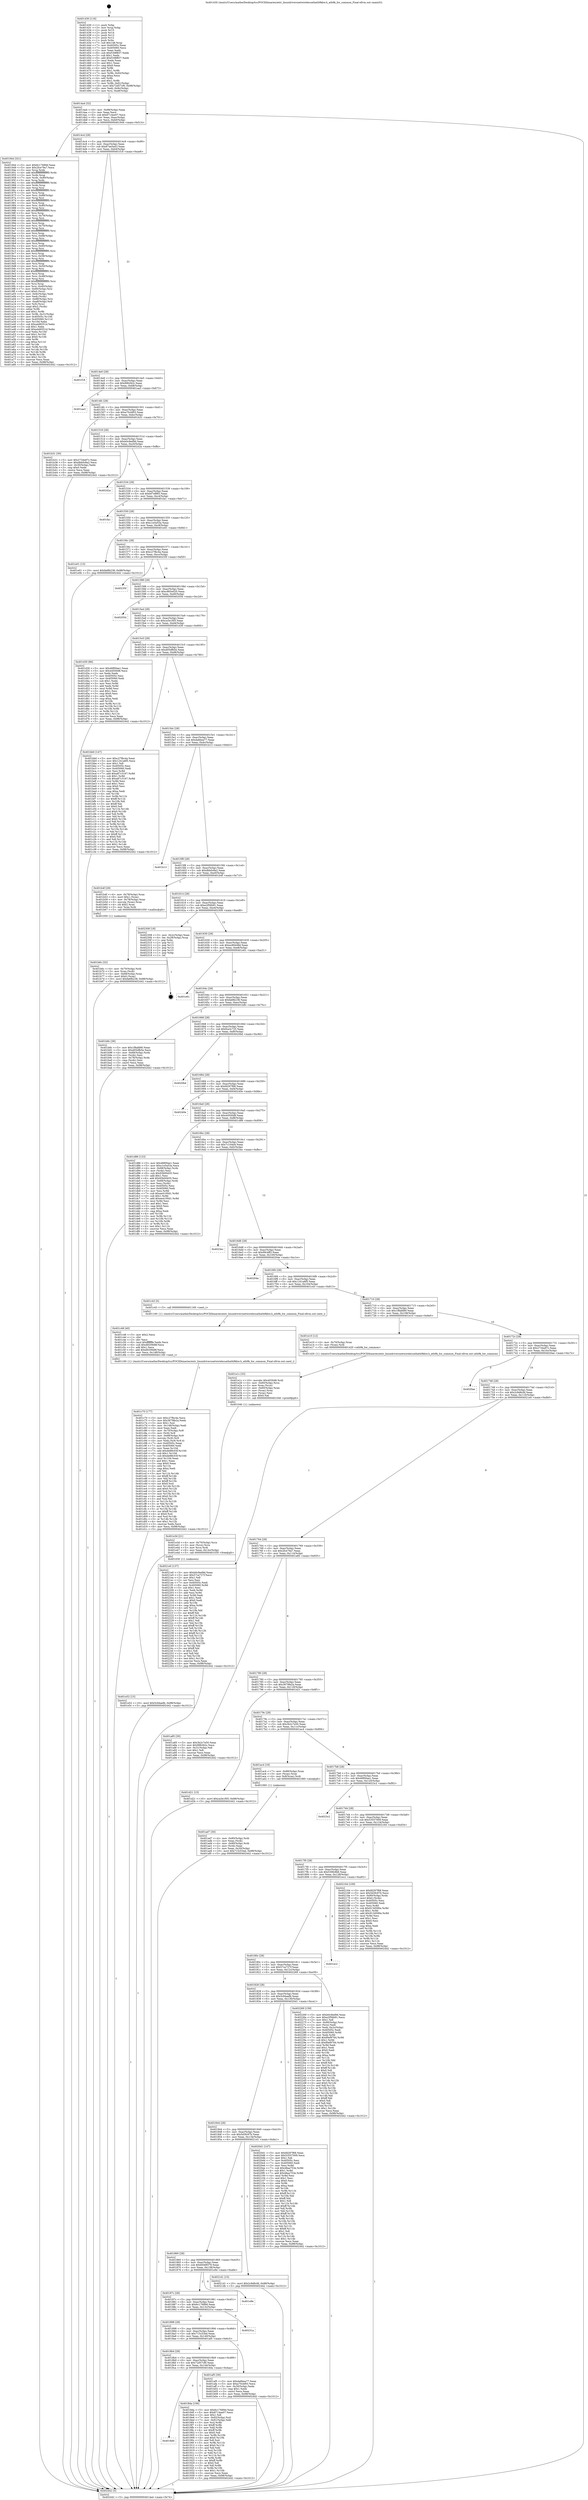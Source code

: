 digraph "0x401430" {
  label = "0x401430 (/mnt/c/Users/mathe/Desktop/tcc/POCII/binaries/extr_linuxdriversnetwirelessathath9khw.h_ath9k_hw_common_Final-ollvm.out::main(0))"
  labelloc = "t"
  node[shape=record]

  Entry [label="",width=0.3,height=0.3,shape=circle,fillcolor=black,style=filled]
  "0x4014a4" [label="{
     0x4014a4 [32]\l
     | [instrs]\l
     &nbsp;&nbsp;0x4014a4 \<+6\>: mov -0x98(%rbp),%eax\l
     &nbsp;&nbsp;0x4014aa \<+2\>: mov %eax,%ecx\l
     &nbsp;&nbsp;0x4014ac \<+6\>: sub $0x8714ee07,%ecx\l
     &nbsp;&nbsp;0x4014b2 \<+6\>: mov %eax,-0xac(%rbp)\l
     &nbsp;&nbsp;0x4014b8 \<+6\>: mov %ecx,-0xb0(%rbp)\l
     &nbsp;&nbsp;0x4014be \<+6\>: je 0000000000401944 \<main+0x514\>\l
  }"]
  "0x401944" [label="{
     0x401944 [321]\l
     | [instrs]\l
     &nbsp;&nbsp;0x401944 \<+5\>: mov $0x6c17689d,%eax\l
     &nbsp;&nbsp;0x401949 \<+5\>: mov $0x2fce79a7,%ecx\l
     &nbsp;&nbsp;0x40194e \<+3\>: mov %rsp,%rdx\l
     &nbsp;&nbsp;0x401951 \<+4\>: add $0xfffffffffffffff0,%rdx\l
     &nbsp;&nbsp;0x401955 \<+3\>: mov %rdx,%rsp\l
     &nbsp;&nbsp;0x401958 \<+7\>: mov %rdx,-0x90(%rbp)\l
     &nbsp;&nbsp;0x40195f \<+3\>: mov %rsp,%rdx\l
     &nbsp;&nbsp;0x401962 \<+4\>: add $0xfffffffffffffff0,%rdx\l
     &nbsp;&nbsp;0x401966 \<+3\>: mov %rdx,%rsp\l
     &nbsp;&nbsp;0x401969 \<+3\>: mov %rsp,%rsi\l
     &nbsp;&nbsp;0x40196c \<+4\>: add $0xfffffffffffffff0,%rsi\l
     &nbsp;&nbsp;0x401970 \<+3\>: mov %rsi,%rsp\l
     &nbsp;&nbsp;0x401973 \<+7\>: mov %rsi,-0x88(%rbp)\l
     &nbsp;&nbsp;0x40197a \<+3\>: mov %rsp,%rsi\l
     &nbsp;&nbsp;0x40197d \<+4\>: add $0xfffffffffffffff0,%rsi\l
     &nbsp;&nbsp;0x401981 \<+3\>: mov %rsi,%rsp\l
     &nbsp;&nbsp;0x401984 \<+4\>: mov %rsi,-0x80(%rbp)\l
     &nbsp;&nbsp;0x401988 \<+3\>: mov %rsp,%rsi\l
     &nbsp;&nbsp;0x40198b \<+4\>: add $0xfffffffffffffff0,%rsi\l
     &nbsp;&nbsp;0x40198f \<+3\>: mov %rsi,%rsp\l
     &nbsp;&nbsp;0x401992 \<+4\>: mov %rsi,-0x78(%rbp)\l
     &nbsp;&nbsp;0x401996 \<+3\>: mov %rsp,%rsi\l
     &nbsp;&nbsp;0x401999 \<+4\>: add $0xfffffffffffffff0,%rsi\l
     &nbsp;&nbsp;0x40199d \<+3\>: mov %rsi,%rsp\l
     &nbsp;&nbsp;0x4019a0 \<+4\>: mov %rsi,-0x70(%rbp)\l
     &nbsp;&nbsp;0x4019a4 \<+3\>: mov %rsp,%rsi\l
     &nbsp;&nbsp;0x4019a7 \<+4\>: add $0xfffffffffffffff0,%rsi\l
     &nbsp;&nbsp;0x4019ab \<+3\>: mov %rsi,%rsp\l
     &nbsp;&nbsp;0x4019ae \<+4\>: mov %rsi,-0x68(%rbp)\l
     &nbsp;&nbsp;0x4019b2 \<+3\>: mov %rsp,%rsi\l
     &nbsp;&nbsp;0x4019b5 \<+4\>: add $0xfffffffffffffff0,%rsi\l
     &nbsp;&nbsp;0x4019b9 \<+3\>: mov %rsi,%rsp\l
     &nbsp;&nbsp;0x4019bc \<+4\>: mov %rsi,-0x60(%rbp)\l
     &nbsp;&nbsp;0x4019c0 \<+3\>: mov %rsp,%rsi\l
     &nbsp;&nbsp;0x4019c3 \<+4\>: add $0xfffffffffffffff0,%rsi\l
     &nbsp;&nbsp;0x4019c7 \<+3\>: mov %rsi,%rsp\l
     &nbsp;&nbsp;0x4019ca \<+4\>: mov %rsi,-0x58(%rbp)\l
     &nbsp;&nbsp;0x4019ce \<+3\>: mov %rsp,%rsi\l
     &nbsp;&nbsp;0x4019d1 \<+4\>: add $0xfffffffffffffff0,%rsi\l
     &nbsp;&nbsp;0x4019d5 \<+3\>: mov %rsi,%rsp\l
     &nbsp;&nbsp;0x4019d8 \<+4\>: mov %rsi,-0x50(%rbp)\l
     &nbsp;&nbsp;0x4019dc \<+3\>: mov %rsp,%rsi\l
     &nbsp;&nbsp;0x4019df \<+4\>: add $0xfffffffffffffff0,%rsi\l
     &nbsp;&nbsp;0x4019e3 \<+3\>: mov %rsi,%rsp\l
     &nbsp;&nbsp;0x4019e6 \<+4\>: mov %rsi,-0x48(%rbp)\l
     &nbsp;&nbsp;0x4019ea \<+3\>: mov %rsp,%rsi\l
     &nbsp;&nbsp;0x4019ed \<+4\>: add $0xfffffffffffffff0,%rsi\l
     &nbsp;&nbsp;0x4019f1 \<+3\>: mov %rsi,%rsp\l
     &nbsp;&nbsp;0x4019f4 \<+4\>: mov %rsi,-0x40(%rbp)\l
     &nbsp;&nbsp;0x4019f8 \<+7\>: mov -0x90(%rbp),%rsi\l
     &nbsp;&nbsp;0x4019ff \<+6\>: movl $0x0,(%rsi)\l
     &nbsp;&nbsp;0x401a05 \<+6\>: mov -0x9c(%rbp),%edi\l
     &nbsp;&nbsp;0x401a0b \<+2\>: mov %edi,(%rdx)\l
     &nbsp;&nbsp;0x401a0d \<+7\>: mov -0x88(%rbp),%rsi\l
     &nbsp;&nbsp;0x401a14 \<+7\>: mov -0xa8(%rbp),%r8\l
     &nbsp;&nbsp;0x401a1b \<+3\>: mov %r8,(%rsi)\l
     &nbsp;&nbsp;0x401a1e \<+3\>: cmpl $0x2,(%rdx)\l
     &nbsp;&nbsp;0x401a21 \<+4\>: setne %r9b\l
     &nbsp;&nbsp;0x401a25 \<+4\>: and $0x1,%r9b\l
     &nbsp;&nbsp;0x401a29 \<+4\>: mov %r9b,-0x31(%rbp)\l
     &nbsp;&nbsp;0x401a2d \<+8\>: mov 0x40505c,%r10d\l
     &nbsp;&nbsp;0x401a35 \<+8\>: mov 0x405060,%r11d\l
     &nbsp;&nbsp;0x401a3d \<+3\>: mov %r10d,%ebx\l
     &nbsp;&nbsp;0x401a40 \<+6\>: sub $0xa4d6551d,%ebx\l
     &nbsp;&nbsp;0x401a46 \<+3\>: sub $0x1,%ebx\l
     &nbsp;&nbsp;0x401a49 \<+6\>: add $0xa4d6551d,%ebx\l
     &nbsp;&nbsp;0x401a4f \<+4\>: imul %ebx,%r10d\l
     &nbsp;&nbsp;0x401a53 \<+4\>: and $0x1,%r10d\l
     &nbsp;&nbsp;0x401a57 \<+4\>: cmp $0x0,%r10d\l
     &nbsp;&nbsp;0x401a5b \<+4\>: sete %r9b\l
     &nbsp;&nbsp;0x401a5f \<+4\>: cmp $0xa,%r11d\l
     &nbsp;&nbsp;0x401a63 \<+4\>: setl %r14b\l
     &nbsp;&nbsp;0x401a67 \<+3\>: mov %r9b,%r15b\l
     &nbsp;&nbsp;0x401a6a \<+3\>: and %r14b,%r15b\l
     &nbsp;&nbsp;0x401a6d \<+3\>: xor %r14b,%r9b\l
     &nbsp;&nbsp;0x401a70 \<+3\>: or %r9b,%r15b\l
     &nbsp;&nbsp;0x401a73 \<+4\>: test $0x1,%r15b\l
     &nbsp;&nbsp;0x401a77 \<+3\>: cmovne %ecx,%eax\l
     &nbsp;&nbsp;0x401a7a \<+6\>: mov %eax,-0x98(%rbp)\l
     &nbsp;&nbsp;0x401a80 \<+5\>: jmp 0000000000402442 \<main+0x1012\>\l
  }"]
  "0x4014c4" [label="{
     0x4014c4 [28]\l
     | [instrs]\l
     &nbsp;&nbsp;0x4014c4 \<+5\>: jmp 00000000004014c9 \<main+0x99\>\l
     &nbsp;&nbsp;0x4014c9 \<+6\>: mov -0xac(%rbp),%eax\l
     &nbsp;&nbsp;0x4014cf \<+5\>: sub $0x87ae5a43,%eax\l
     &nbsp;&nbsp;0x4014d4 \<+6\>: mov %eax,-0xb4(%rbp)\l
     &nbsp;&nbsp;0x4014da \<+6\>: je 0000000000401f18 \<main+0xae8\>\l
  }"]
  Exit [label="",width=0.3,height=0.3,shape=circle,fillcolor=black,style=filled,peripheries=2]
  "0x401f18" [label="{
     0x401f18\l
  }", style=dashed]
  "0x4014e0" [label="{
     0x4014e0 [28]\l
     | [instrs]\l
     &nbsp;&nbsp;0x4014e0 \<+5\>: jmp 00000000004014e5 \<main+0xb5\>\l
     &nbsp;&nbsp;0x4014e5 \<+6\>: mov -0xac(%rbp),%eax\l
     &nbsp;&nbsp;0x4014eb \<+5\>: sub $0x99fcf42c,%eax\l
     &nbsp;&nbsp;0x4014f0 \<+6\>: mov %eax,-0xb8(%rbp)\l
     &nbsp;&nbsp;0x4014f6 \<+6\>: je 0000000000401aa3 \<main+0x673\>\l
  }"]
  "0x401e52" [label="{
     0x401e52 [15]\l
     | [instrs]\l
     &nbsp;&nbsp;0x401e52 \<+10\>: movl $0x5c94aefb,-0x98(%rbp)\l
     &nbsp;&nbsp;0x401e5c \<+5\>: jmp 0000000000402442 \<main+0x1012\>\l
  }"]
  "0x401aa3" [label="{
     0x401aa3\l
  }", style=dashed]
  "0x4014fc" [label="{
     0x4014fc [28]\l
     | [instrs]\l
     &nbsp;&nbsp;0x4014fc \<+5\>: jmp 0000000000401501 \<main+0xd1\>\l
     &nbsp;&nbsp;0x401501 \<+6\>: mov -0xac(%rbp),%eax\l
     &nbsp;&nbsp;0x401507 \<+5\>: sub $0xa70cbf03,%eax\l
     &nbsp;&nbsp;0x40150c \<+6\>: mov %eax,-0xbc(%rbp)\l
     &nbsp;&nbsp;0x401512 \<+6\>: je 0000000000401b31 \<main+0x701\>\l
  }"]
  "0x401e3d" [label="{
     0x401e3d [21]\l
     | [instrs]\l
     &nbsp;&nbsp;0x401e3d \<+4\>: mov -0x70(%rbp),%rcx\l
     &nbsp;&nbsp;0x401e41 \<+3\>: mov (%rcx),%rcx\l
     &nbsp;&nbsp;0x401e44 \<+3\>: mov %rcx,%rdi\l
     &nbsp;&nbsp;0x401e47 \<+6\>: mov %eax,-0x14c(%rbp)\l
     &nbsp;&nbsp;0x401e4d \<+5\>: call 0000000000401030 \<free@plt\>\l
     | [calls]\l
     &nbsp;&nbsp;0x401030 \{1\} (unknown)\l
  }"]
  "0x401b31" [label="{
     0x401b31 [30]\l
     | [instrs]\l
     &nbsp;&nbsp;0x401b31 \<+5\>: mov $0x2734a97c,%eax\l
     &nbsp;&nbsp;0x401b36 \<+5\>: mov $0xdbb0c8a2,%ecx\l
     &nbsp;&nbsp;0x401b3b \<+3\>: mov -0x30(%rbp),%edx\l
     &nbsp;&nbsp;0x401b3e \<+3\>: cmp $0x0,%edx\l
     &nbsp;&nbsp;0x401b41 \<+3\>: cmove %ecx,%eax\l
     &nbsp;&nbsp;0x401b44 \<+6\>: mov %eax,-0x98(%rbp)\l
     &nbsp;&nbsp;0x401b4a \<+5\>: jmp 0000000000402442 \<main+0x1012\>\l
  }"]
  "0x401518" [label="{
     0x401518 [28]\l
     | [instrs]\l
     &nbsp;&nbsp;0x401518 \<+5\>: jmp 000000000040151d \<main+0xed\>\l
     &nbsp;&nbsp;0x40151d \<+6\>: mov -0xac(%rbp),%eax\l
     &nbsp;&nbsp;0x401523 \<+5\>: sub $0xb0c9ed9d,%eax\l
     &nbsp;&nbsp;0x401528 \<+6\>: mov %eax,-0xc0(%rbp)\l
     &nbsp;&nbsp;0x40152e \<+6\>: je 000000000040242a \<main+0xffa\>\l
  }"]
  "0x401e1c" [label="{
     0x401e1c [33]\l
     | [instrs]\l
     &nbsp;&nbsp;0x401e1c \<+10\>: movabs $0x4030d6,%rdi\l
     &nbsp;&nbsp;0x401e26 \<+4\>: mov -0x60(%rbp),%rcx\l
     &nbsp;&nbsp;0x401e2a \<+3\>: mov %rax,(%rcx)\l
     &nbsp;&nbsp;0x401e2d \<+4\>: mov -0x60(%rbp),%rax\l
     &nbsp;&nbsp;0x401e31 \<+3\>: mov (%rax),%rax\l
     &nbsp;&nbsp;0x401e34 \<+2\>: mov (%rax),%esi\l
     &nbsp;&nbsp;0x401e36 \<+2\>: mov $0x0,%al\l
     &nbsp;&nbsp;0x401e38 \<+5\>: call 0000000000401040 \<printf@plt\>\l
     | [calls]\l
     &nbsp;&nbsp;0x401040 \{1\} (unknown)\l
  }"]
  "0x40242a" [label="{
     0x40242a\l
  }", style=dashed]
  "0x401534" [label="{
     0x401534 [28]\l
     | [instrs]\l
     &nbsp;&nbsp;0x401534 \<+5\>: jmp 0000000000401539 \<main+0x109\>\l
     &nbsp;&nbsp;0x401539 \<+6\>: mov -0xac(%rbp),%eax\l
     &nbsp;&nbsp;0x40153f \<+5\>: sub $0xbf7ef883,%eax\l
     &nbsp;&nbsp;0x401544 \<+6\>: mov %eax,-0xc4(%rbp)\l
     &nbsp;&nbsp;0x40154a \<+6\>: je 0000000000401fa1 \<main+0xb71\>\l
  }"]
  "0x401c70" [label="{
     0x401c70 [177]\l
     | [instrs]\l
     &nbsp;&nbsp;0x401c70 \<+5\>: mov $0xc27fbc4a,%ecx\l
     &nbsp;&nbsp;0x401c75 \<+5\>: mov $0x3679fe2a,%edx\l
     &nbsp;&nbsp;0x401c7a \<+3\>: mov $0x1,%sil\l
     &nbsp;&nbsp;0x401c7d \<+6\>: mov -0x148(%rbp),%edi\l
     &nbsp;&nbsp;0x401c83 \<+3\>: imul %eax,%edi\l
     &nbsp;&nbsp;0x401c86 \<+4\>: mov -0x70(%rbp),%r8\l
     &nbsp;&nbsp;0x401c8a \<+3\>: mov (%r8),%r8\l
     &nbsp;&nbsp;0x401c8d \<+4\>: mov -0x68(%rbp),%r9\l
     &nbsp;&nbsp;0x401c91 \<+3\>: movslq (%r9),%r9\l
     &nbsp;&nbsp;0x401c94 \<+4\>: mov %edi,(%r8,%r9,4)\l
     &nbsp;&nbsp;0x401c98 \<+7\>: mov 0x40505c,%eax\l
     &nbsp;&nbsp;0x401c9f \<+7\>: mov 0x405060,%edi\l
     &nbsp;&nbsp;0x401ca6 \<+3\>: mov %eax,%r10d\l
     &nbsp;&nbsp;0x401ca9 \<+7\>: add $0xde88c03f,%r10d\l
     &nbsp;&nbsp;0x401cb0 \<+4\>: sub $0x1,%r10d\l
     &nbsp;&nbsp;0x401cb4 \<+7\>: sub $0xde88c03f,%r10d\l
     &nbsp;&nbsp;0x401cbb \<+4\>: imul %r10d,%eax\l
     &nbsp;&nbsp;0x401cbf \<+3\>: and $0x1,%eax\l
     &nbsp;&nbsp;0x401cc2 \<+3\>: cmp $0x0,%eax\l
     &nbsp;&nbsp;0x401cc5 \<+4\>: sete %r11b\l
     &nbsp;&nbsp;0x401cc9 \<+3\>: cmp $0xa,%edi\l
     &nbsp;&nbsp;0x401ccc \<+3\>: setl %bl\l
     &nbsp;&nbsp;0x401ccf \<+3\>: mov %r11b,%r14b\l
     &nbsp;&nbsp;0x401cd2 \<+4\>: xor $0xff,%r14b\l
     &nbsp;&nbsp;0x401cd6 \<+3\>: mov %bl,%r15b\l
     &nbsp;&nbsp;0x401cd9 \<+4\>: xor $0xff,%r15b\l
     &nbsp;&nbsp;0x401cdd \<+4\>: xor $0x0,%sil\l
     &nbsp;&nbsp;0x401ce1 \<+3\>: mov %r14b,%r12b\l
     &nbsp;&nbsp;0x401ce4 \<+4\>: and $0x0,%r12b\l
     &nbsp;&nbsp;0x401ce8 \<+3\>: and %sil,%r11b\l
     &nbsp;&nbsp;0x401ceb \<+3\>: mov %r15b,%r13b\l
     &nbsp;&nbsp;0x401cee \<+4\>: and $0x0,%r13b\l
     &nbsp;&nbsp;0x401cf2 \<+3\>: and %sil,%bl\l
     &nbsp;&nbsp;0x401cf5 \<+3\>: or %r11b,%r12b\l
     &nbsp;&nbsp;0x401cf8 \<+3\>: or %bl,%r13b\l
     &nbsp;&nbsp;0x401cfb \<+3\>: xor %r13b,%r12b\l
     &nbsp;&nbsp;0x401cfe \<+3\>: or %r15b,%r14b\l
     &nbsp;&nbsp;0x401d01 \<+4\>: xor $0xff,%r14b\l
     &nbsp;&nbsp;0x401d05 \<+4\>: or $0x0,%sil\l
     &nbsp;&nbsp;0x401d09 \<+3\>: and %sil,%r14b\l
     &nbsp;&nbsp;0x401d0c \<+3\>: or %r14b,%r12b\l
     &nbsp;&nbsp;0x401d0f \<+4\>: test $0x1,%r12b\l
     &nbsp;&nbsp;0x401d13 \<+3\>: cmovne %edx,%ecx\l
     &nbsp;&nbsp;0x401d16 \<+6\>: mov %ecx,-0x98(%rbp)\l
     &nbsp;&nbsp;0x401d1c \<+5\>: jmp 0000000000402442 \<main+0x1012\>\l
  }"]
  "0x401fa1" [label="{
     0x401fa1\l
  }", style=dashed]
  "0x401550" [label="{
     0x401550 [28]\l
     | [instrs]\l
     &nbsp;&nbsp;0x401550 \<+5\>: jmp 0000000000401555 \<main+0x125\>\l
     &nbsp;&nbsp;0x401555 \<+6\>: mov -0xac(%rbp),%eax\l
     &nbsp;&nbsp;0x40155b \<+5\>: sub $0xc1e5a53a,%eax\l
     &nbsp;&nbsp;0x401560 \<+6\>: mov %eax,-0xc8(%rbp)\l
     &nbsp;&nbsp;0x401566 \<+6\>: je 0000000000401e01 \<main+0x9d1\>\l
  }"]
  "0x401c48" [label="{
     0x401c48 [40]\l
     | [instrs]\l
     &nbsp;&nbsp;0x401c48 \<+5\>: mov $0x2,%ecx\l
     &nbsp;&nbsp;0x401c4d \<+1\>: cltd\l
     &nbsp;&nbsp;0x401c4e \<+2\>: idiv %ecx\l
     &nbsp;&nbsp;0x401c50 \<+6\>: imul $0xfffffffe,%edx,%ecx\l
     &nbsp;&nbsp;0x401c56 \<+6\>: sub $0xd9209d8f,%ecx\l
     &nbsp;&nbsp;0x401c5c \<+3\>: add $0x1,%ecx\l
     &nbsp;&nbsp;0x401c5f \<+6\>: add $0xd9209d8f,%ecx\l
     &nbsp;&nbsp;0x401c65 \<+6\>: mov %ecx,-0x148(%rbp)\l
     &nbsp;&nbsp;0x401c6b \<+5\>: call 0000000000401160 \<next_i\>\l
     | [calls]\l
     &nbsp;&nbsp;0x401160 \{1\} (/mnt/c/Users/mathe/Desktop/tcc/POCII/binaries/extr_linuxdriversnetwirelessathath9khw.h_ath9k_hw_common_Final-ollvm.out::next_i)\l
  }"]
  "0x401e01" [label="{
     0x401e01 [15]\l
     | [instrs]\l
     &nbsp;&nbsp;0x401e01 \<+10\>: movl $0xfa6fb238,-0x98(%rbp)\l
     &nbsp;&nbsp;0x401e0b \<+5\>: jmp 0000000000402442 \<main+0x1012\>\l
  }"]
  "0x40156c" [label="{
     0x40156c [28]\l
     | [instrs]\l
     &nbsp;&nbsp;0x40156c \<+5\>: jmp 0000000000401571 \<main+0x141\>\l
     &nbsp;&nbsp;0x401571 \<+6\>: mov -0xac(%rbp),%eax\l
     &nbsp;&nbsp;0x401577 \<+5\>: sub $0xc27fbc4a,%eax\l
     &nbsp;&nbsp;0x40157c \<+6\>: mov %eax,-0xcc(%rbp)\l
     &nbsp;&nbsp;0x401582 \<+6\>: je 000000000040235f \<main+0xf2f\>\l
  }"]
  "0x401b6c" [label="{
     0x401b6c [32]\l
     | [instrs]\l
     &nbsp;&nbsp;0x401b6c \<+4\>: mov -0x70(%rbp),%rdi\l
     &nbsp;&nbsp;0x401b70 \<+3\>: mov %rax,(%rdi)\l
     &nbsp;&nbsp;0x401b73 \<+4\>: mov -0x68(%rbp),%rax\l
     &nbsp;&nbsp;0x401b77 \<+6\>: movl $0x0,(%rax)\l
     &nbsp;&nbsp;0x401b7d \<+10\>: movl $0xfa6fb238,-0x98(%rbp)\l
     &nbsp;&nbsp;0x401b87 \<+5\>: jmp 0000000000402442 \<main+0x1012\>\l
  }"]
  "0x40235f" [label="{
     0x40235f\l
  }", style=dashed]
  "0x401588" [label="{
     0x401588 [28]\l
     | [instrs]\l
     &nbsp;&nbsp;0x401588 \<+5\>: jmp 000000000040158d \<main+0x15d\>\l
     &nbsp;&nbsp;0x40158d \<+6\>: mov -0xac(%rbp),%eax\l
     &nbsp;&nbsp;0x401593 \<+5\>: sub $0xc865e020,%eax\l
     &nbsp;&nbsp;0x401598 \<+6\>: mov %eax,-0xd0(%rbp)\l
     &nbsp;&nbsp;0x40159e \<+6\>: je 000000000040205d \<main+0xc2d\>\l
  }"]
  "0x401ad7" [label="{
     0x401ad7 [30]\l
     | [instrs]\l
     &nbsp;&nbsp;0x401ad7 \<+4\>: mov -0x80(%rbp),%rdi\l
     &nbsp;&nbsp;0x401adb \<+2\>: mov %eax,(%rdi)\l
     &nbsp;&nbsp;0x401add \<+4\>: mov -0x80(%rbp),%rdi\l
     &nbsp;&nbsp;0x401ae1 \<+2\>: mov (%rdi),%eax\l
     &nbsp;&nbsp;0x401ae3 \<+3\>: mov %eax,-0x30(%rbp)\l
     &nbsp;&nbsp;0x401ae6 \<+10\>: movl $0x715c53ed,-0x98(%rbp)\l
     &nbsp;&nbsp;0x401af0 \<+5\>: jmp 0000000000402442 \<main+0x1012\>\l
  }"]
  "0x40205d" [label="{
     0x40205d\l
  }", style=dashed]
  "0x4015a4" [label="{
     0x4015a4 [28]\l
     | [instrs]\l
     &nbsp;&nbsp;0x4015a4 \<+5\>: jmp 00000000004015a9 \<main+0x179\>\l
     &nbsp;&nbsp;0x4015a9 \<+6\>: mov -0xac(%rbp),%eax\l
     &nbsp;&nbsp;0x4015af \<+5\>: sub $0xca3e1f05,%eax\l
     &nbsp;&nbsp;0x4015b4 \<+6\>: mov %eax,-0xd4(%rbp)\l
     &nbsp;&nbsp;0x4015ba \<+6\>: je 0000000000401d30 \<main+0x900\>\l
  }"]
  "0x401430" [label="{
     0x401430 [116]\l
     | [instrs]\l
     &nbsp;&nbsp;0x401430 \<+1\>: push %rbp\l
     &nbsp;&nbsp;0x401431 \<+3\>: mov %rsp,%rbp\l
     &nbsp;&nbsp;0x401434 \<+2\>: push %r15\l
     &nbsp;&nbsp;0x401436 \<+2\>: push %r14\l
     &nbsp;&nbsp;0x401438 \<+2\>: push %r13\l
     &nbsp;&nbsp;0x40143a \<+2\>: push %r12\l
     &nbsp;&nbsp;0x40143c \<+1\>: push %rbx\l
     &nbsp;&nbsp;0x40143d \<+7\>: sub $0x148,%rsp\l
     &nbsp;&nbsp;0x401444 \<+7\>: mov 0x40505c,%eax\l
     &nbsp;&nbsp;0x40144b \<+7\>: mov 0x405060,%ecx\l
     &nbsp;&nbsp;0x401452 \<+2\>: mov %eax,%edx\l
     &nbsp;&nbsp;0x401454 \<+6\>: sub $0xf168f837,%edx\l
     &nbsp;&nbsp;0x40145a \<+3\>: sub $0x1,%edx\l
     &nbsp;&nbsp;0x40145d \<+6\>: add $0xf168f837,%edx\l
     &nbsp;&nbsp;0x401463 \<+3\>: imul %edx,%eax\l
     &nbsp;&nbsp;0x401466 \<+3\>: and $0x1,%eax\l
     &nbsp;&nbsp;0x401469 \<+3\>: cmp $0x0,%eax\l
     &nbsp;&nbsp;0x40146c \<+4\>: sete %r8b\l
     &nbsp;&nbsp;0x401470 \<+4\>: and $0x1,%r8b\l
     &nbsp;&nbsp;0x401474 \<+7\>: mov %r8b,-0x92(%rbp)\l
     &nbsp;&nbsp;0x40147b \<+3\>: cmp $0xa,%ecx\l
     &nbsp;&nbsp;0x40147e \<+4\>: setl %r8b\l
     &nbsp;&nbsp;0x401482 \<+4\>: and $0x1,%r8b\l
     &nbsp;&nbsp;0x401486 \<+7\>: mov %r8b,-0x91(%rbp)\l
     &nbsp;&nbsp;0x40148d \<+10\>: movl $0x72d57cf0,-0x98(%rbp)\l
     &nbsp;&nbsp;0x401497 \<+6\>: mov %edi,-0x9c(%rbp)\l
     &nbsp;&nbsp;0x40149d \<+7\>: mov %rsi,-0xa8(%rbp)\l
  }"]
  "0x401d30" [label="{
     0x401d30 [86]\l
     | [instrs]\l
     &nbsp;&nbsp;0x401d30 \<+5\>: mov $0x46f00ae1,%eax\l
     &nbsp;&nbsp;0x401d35 \<+5\>: mov $0x44500d8,%ecx\l
     &nbsp;&nbsp;0x401d3a \<+2\>: xor %edx,%edx\l
     &nbsp;&nbsp;0x401d3c \<+7\>: mov 0x40505c,%esi\l
     &nbsp;&nbsp;0x401d43 \<+7\>: mov 0x405060,%edi\l
     &nbsp;&nbsp;0x401d4a \<+3\>: sub $0x1,%edx\l
     &nbsp;&nbsp;0x401d4d \<+3\>: mov %esi,%r8d\l
     &nbsp;&nbsp;0x401d50 \<+3\>: add %edx,%r8d\l
     &nbsp;&nbsp;0x401d53 \<+4\>: imul %r8d,%esi\l
     &nbsp;&nbsp;0x401d57 \<+3\>: and $0x1,%esi\l
     &nbsp;&nbsp;0x401d5a \<+3\>: cmp $0x0,%esi\l
     &nbsp;&nbsp;0x401d5d \<+4\>: sete %r9b\l
     &nbsp;&nbsp;0x401d61 \<+3\>: cmp $0xa,%edi\l
     &nbsp;&nbsp;0x401d64 \<+4\>: setl %r10b\l
     &nbsp;&nbsp;0x401d68 \<+3\>: mov %r9b,%r11b\l
     &nbsp;&nbsp;0x401d6b \<+3\>: and %r10b,%r11b\l
     &nbsp;&nbsp;0x401d6e \<+3\>: xor %r10b,%r9b\l
     &nbsp;&nbsp;0x401d71 \<+3\>: or %r9b,%r11b\l
     &nbsp;&nbsp;0x401d74 \<+4\>: test $0x1,%r11b\l
     &nbsp;&nbsp;0x401d78 \<+3\>: cmovne %ecx,%eax\l
     &nbsp;&nbsp;0x401d7b \<+6\>: mov %eax,-0x98(%rbp)\l
     &nbsp;&nbsp;0x401d81 \<+5\>: jmp 0000000000402442 \<main+0x1012\>\l
  }"]
  "0x4015c0" [label="{
     0x4015c0 [28]\l
     | [instrs]\l
     &nbsp;&nbsp;0x4015c0 \<+5\>: jmp 00000000004015c5 \<main+0x195\>\l
     &nbsp;&nbsp;0x4015c5 \<+6\>: mov -0xac(%rbp),%eax\l
     &nbsp;&nbsp;0x4015cb \<+5\>: sub $0xd05dfb5e,%eax\l
     &nbsp;&nbsp;0x4015d0 \<+6\>: mov %eax,-0xd8(%rbp)\l
     &nbsp;&nbsp;0x4015d6 \<+6\>: je 0000000000401bb0 \<main+0x780\>\l
  }"]
  "0x402442" [label="{
     0x402442 [5]\l
     | [instrs]\l
     &nbsp;&nbsp;0x402442 \<+5\>: jmp 00000000004014a4 \<main+0x74\>\l
  }"]
  "0x401bb0" [label="{
     0x401bb0 [147]\l
     | [instrs]\l
     &nbsp;&nbsp;0x401bb0 \<+5\>: mov $0xc27fbc4a,%eax\l
     &nbsp;&nbsp;0x401bb5 \<+5\>: mov $0x1241a6f5,%ecx\l
     &nbsp;&nbsp;0x401bba \<+2\>: mov $0x1,%dl\l
     &nbsp;&nbsp;0x401bbc \<+7\>: mov 0x40505c,%esi\l
     &nbsp;&nbsp;0x401bc3 \<+7\>: mov 0x405060,%edi\l
     &nbsp;&nbsp;0x401bca \<+3\>: mov %esi,%r8d\l
     &nbsp;&nbsp;0x401bcd \<+7\>: add $0xa87c3167,%r8d\l
     &nbsp;&nbsp;0x401bd4 \<+4\>: sub $0x1,%r8d\l
     &nbsp;&nbsp;0x401bd8 \<+7\>: sub $0xa87c3167,%r8d\l
     &nbsp;&nbsp;0x401bdf \<+4\>: imul %r8d,%esi\l
     &nbsp;&nbsp;0x401be3 \<+3\>: and $0x1,%esi\l
     &nbsp;&nbsp;0x401be6 \<+3\>: cmp $0x0,%esi\l
     &nbsp;&nbsp;0x401be9 \<+4\>: sete %r9b\l
     &nbsp;&nbsp;0x401bed \<+3\>: cmp $0xa,%edi\l
     &nbsp;&nbsp;0x401bf0 \<+4\>: setl %r10b\l
     &nbsp;&nbsp;0x401bf4 \<+3\>: mov %r9b,%r11b\l
     &nbsp;&nbsp;0x401bf7 \<+4\>: xor $0xff,%r11b\l
     &nbsp;&nbsp;0x401bfb \<+3\>: mov %r10b,%bl\l
     &nbsp;&nbsp;0x401bfe \<+3\>: xor $0xff,%bl\l
     &nbsp;&nbsp;0x401c01 \<+3\>: xor $0x0,%dl\l
     &nbsp;&nbsp;0x401c04 \<+3\>: mov %r11b,%r14b\l
     &nbsp;&nbsp;0x401c07 \<+4\>: and $0x0,%r14b\l
     &nbsp;&nbsp;0x401c0b \<+3\>: and %dl,%r9b\l
     &nbsp;&nbsp;0x401c0e \<+3\>: mov %bl,%r15b\l
     &nbsp;&nbsp;0x401c11 \<+4\>: and $0x0,%r15b\l
     &nbsp;&nbsp;0x401c15 \<+3\>: and %dl,%r10b\l
     &nbsp;&nbsp;0x401c18 \<+3\>: or %r9b,%r14b\l
     &nbsp;&nbsp;0x401c1b \<+3\>: or %r10b,%r15b\l
     &nbsp;&nbsp;0x401c1e \<+3\>: xor %r15b,%r14b\l
     &nbsp;&nbsp;0x401c21 \<+3\>: or %bl,%r11b\l
     &nbsp;&nbsp;0x401c24 \<+4\>: xor $0xff,%r11b\l
     &nbsp;&nbsp;0x401c28 \<+3\>: or $0x0,%dl\l
     &nbsp;&nbsp;0x401c2b \<+3\>: and %dl,%r11b\l
     &nbsp;&nbsp;0x401c2e \<+3\>: or %r11b,%r14b\l
     &nbsp;&nbsp;0x401c31 \<+4\>: test $0x1,%r14b\l
     &nbsp;&nbsp;0x401c35 \<+3\>: cmovne %ecx,%eax\l
     &nbsp;&nbsp;0x401c38 \<+6\>: mov %eax,-0x98(%rbp)\l
     &nbsp;&nbsp;0x401c3e \<+5\>: jmp 0000000000402442 \<main+0x1012\>\l
  }"]
  "0x4015dc" [label="{
     0x4015dc [28]\l
     | [instrs]\l
     &nbsp;&nbsp;0x4015dc \<+5\>: jmp 00000000004015e1 \<main+0x1b1\>\l
     &nbsp;&nbsp;0x4015e1 \<+6\>: mov -0xac(%rbp),%eax\l
     &nbsp;&nbsp;0x4015e7 \<+5\>: sub $0xda6bea77,%eax\l
     &nbsp;&nbsp;0x4015ec \<+6\>: mov %eax,-0xdc(%rbp)\l
     &nbsp;&nbsp;0x4015f2 \<+6\>: je 0000000000401b13 \<main+0x6e3\>\l
  }"]
  "0x4018d0" [label="{
     0x4018d0\l
  }", style=dashed]
  "0x401b13" [label="{
     0x401b13\l
  }", style=dashed]
  "0x4015f8" [label="{
     0x4015f8 [28]\l
     | [instrs]\l
     &nbsp;&nbsp;0x4015f8 \<+5\>: jmp 00000000004015fd \<main+0x1cd\>\l
     &nbsp;&nbsp;0x4015fd \<+6\>: mov -0xac(%rbp),%eax\l
     &nbsp;&nbsp;0x401603 \<+5\>: sub $0xdbb0c8a2,%eax\l
     &nbsp;&nbsp;0x401608 \<+6\>: mov %eax,-0xe0(%rbp)\l
     &nbsp;&nbsp;0x40160e \<+6\>: je 0000000000401b4f \<main+0x71f\>\l
  }"]
  "0x4018da" [label="{
     0x4018da [106]\l
     | [instrs]\l
     &nbsp;&nbsp;0x4018da \<+5\>: mov $0x6c17689d,%eax\l
     &nbsp;&nbsp;0x4018df \<+5\>: mov $0x8714ee07,%ecx\l
     &nbsp;&nbsp;0x4018e4 \<+2\>: mov $0x1,%dl\l
     &nbsp;&nbsp;0x4018e6 \<+7\>: mov -0x92(%rbp),%sil\l
     &nbsp;&nbsp;0x4018ed \<+7\>: mov -0x91(%rbp),%dil\l
     &nbsp;&nbsp;0x4018f4 \<+3\>: mov %sil,%r8b\l
     &nbsp;&nbsp;0x4018f7 \<+4\>: xor $0xff,%r8b\l
     &nbsp;&nbsp;0x4018fb \<+3\>: mov %dil,%r9b\l
     &nbsp;&nbsp;0x4018fe \<+4\>: xor $0xff,%r9b\l
     &nbsp;&nbsp;0x401902 \<+3\>: xor $0x0,%dl\l
     &nbsp;&nbsp;0x401905 \<+3\>: mov %r8b,%r10b\l
     &nbsp;&nbsp;0x401908 \<+4\>: and $0x0,%r10b\l
     &nbsp;&nbsp;0x40190c \<+3\>: and %dl,%sil\l
     &nbsp;&nbsp;0x40190f \<+3\>: mov %r9b,%r11b\l
     &nbsp;&nbsp;0x401912 \<+4\>: and $0x0,%r11b\l
     &nbsp;&nbsp;0x401916 \<+3\>: and %dl,%dil\l
     &nbsp;&nbsp;0x401919 \<+3\>: or %sil,%r10b\l
     &nbsp;&nbsp;0x40191c \<+3\>: or %dil,%r11b\l
     &nbsp;&nbsp;0x40191f \<+3\>: xor %r11b,%r10b\l
     &nbsp;&nbsp;0x401922 \<+3\>: or %r9b,%r8b\l
     &nbsp;&nbsp;0x401925 \<+4\>: xor $0xff,%r8b\l
     &nbsp;&nbsp;0x401929 \<+3\>: or $0x0,%dl\l
     &nbsp;&nbsp;0x40192c \<+3\>: and %dl,%r8b\l
     &nbsp;&nbsp;0x40192f \<+3\>: or %r8b,%r10b\l
     &nbsp;&nbsp;0x401932 \<+4\>: test $0x1,%r10b\l
     &nbsp;&nbsp;0x401936 \<+3\>: cmovne %ecx,%eax\l
     &nbsp;&nbsp;0x401939 \<+6\>: mov %eax,-0x98(%rbp)\l
     &nbsp;&nbsp;0x40193f \<+5\>: jmp 0000000000402442 \<main+0x1012\>\l
  }"]
  "0x401b4f" [label="{
     0x401b4f [29]\l
     | [instrs]\l
     &nbsp;&nbsp;0x401b4f \<+4\>: mov -0x78(%rbp),%rax\l
     &nbsp;&nbsp;0x401b53 \<+6\>: movl $0x1,(%rax)\l
     &nbsp;&nbsp;0x401b59 \<+4\>: mov -0x78(%rbp),%rax\l
     &nbsp;&nbsp;0x401b5d \<+3\>: movslq (%rax),%rax\l
     &nbsp;&nbsp;0x401b60 \<+4\>: shl $0x2,%rax\l
     &nbsp;&nbsp;0x401b64 \<+3\>: mov %rax,%rdi\l
     &nbsp;&nbsp;0x401b67 \<+5\>: call 0000000000401050 \<malloc@plt\>\l
     | [calls]\l
     &nbsp;&nbsp;0x401050 \{1\} (unknown)\l
  }"]
  "0x401614" [label="{
     0x401614 [28]\l
     | [instrs]\l
     &nbsp;&nbsp;0x401614 \<+5\>: jmp 0000000000401619 \<main+0x1e9\>\l
     &nbsp;&nbsp;0x401619 \<+6\>: mov -0xac(%rbp),%eax\l
     &nbsp;&nbsp;0x40161f \<+5\>: sub $0xe2f56b91,%eax\l
     &nbsp;&nbsp;0x401624 \<+6\>: mov %eax,-0xe4(%rbp)\l
     &nbsp;&nbsp;0x40162a \<+6\>: je 0000000000402308 \<main+0xed8\>\l
  }"]
  "0x4018b4" [label="{
     0x4018b4 [28]\l
     | [instrs]\l
     &nbsp;&nbsp;0x4018b4 \<+5\>: jmp 00000000004018b9 \<main+0x489\>\l
     &nbsp;&nbsp;0x4018b9 \<+6\>: mov -0xac(%rbp),%eax\l
     &nbsp;&nbsp;0x4018bf \<+5\>: sub $0x72d57cf0,%eax\l
     &nbsp;&nbsp;0x4018c4 \<+6\>: mov %eax,-0x144(%rbp)\l
     &nbsp;&nbsp;0x4018ca \<+6\>: je 00000000004018da \<main+0x4aa\>\l
  }"]
  "0x402308" [label="{
     0x402308 [18]\l
     | [instrs]\l
     &nbsp;&nbsp;0x402308 \<+3\>: mov -0x2c(%rbp),%eax\l
     &nbsp;&nbsp;0x40230b \<+4\>: lea -0x28(%rbp),%rsp\l
     &nbsp;&nbsp;0x40230f \<+1\>: pop %rbx\l
     &nbsp;&nbsp;0x402310 \<+2\>: pop %r12\l
     &nbsp;&nbsp;0x402312 \<+2\>: pop %r13\l
     &nbsp;&nbsp;0x402314 \<+2\>: pop %r14\l
     &nbsp;&nbsp;0x402316 \<+2\>: pop %r15\l
     &nbsp;&nbsp;0x402318 \<+1\>: pop %rbp\l
     &nbsp;&nbsp;0x402319 \<+1\>: ret\l
  }"]
  "0x401630" [label="{
     0x401630 [28]\l
     | [instrs]\l
     &nbsp;&nbsp;0x401630 \<+5\>: jmp 0000000000401635 \<main+0x205\>\l
     &nbsp;&nbsp;0x401635 \<+6\>: mov -0xac(%rbp),%eax\l
     &nbsp;&nbsp;0x40163b \<+5\>: sub $0xec89448d,%eax\l
     &nbsp;&nbsp;0x401640 \<+6\>: mov %eax,-0xe8(%rbp)\l
     &nbsp;&nbsp;0x401646 \<+6\>: je 0000000000401e61 \<main+0xa31\>\l
  }"]
  "0x401af5" [label="{
     0x401af5 [30]\l
     | [instrs]\l
     &nbsp;&nbsp;0x401af5 \<+5\>: mov $0xda6bea77,%eax\l
     &nbsp;&nbsp;0x401afa \<+5\>: mov $0xa70cbf03,%ecx\l
     &nbsp;&nbsp;0x401aff \<+3\>: mov -0x30(%rbp),%edx\l
     &nbsp;&nbsp;0x401b02 \<+3\>: cmp $0x1,%edx\l
     &nbsp;&nbsp;0x401b05 \<+3\>: cmovl %ecx,%eax\l
     &nbsp;&nbsp;0x401b08 \<+6\>: mov %eax,-0x98(%rbp)\l
     &nbsp;&nbsp;0x401b0e \<+5\>: jmp 0000000000402442 \<main+0x1012\>\l
  }"]
  "0x401e61" [label="{
     0x401e61\l
  }", style=dashed]
  "0x40164c" [label="{
     0x40164c [28]\l
     | [instrs]\l
     &nbsp;&nbsp;0x40164c \<+5\>: jmp 0000000000401651 \<main+0x221\>\l
     &nbsp;&nbsp;0x401651 \<+6\>: mov -0xac(%rbp),%eax\l
     &nbsp;&nbsp;0x401657 \<+5\>: sub $0xfa6fb238,%eax\l
     &nbsp;&nbsp;0x40165c \<+6\>: mov %eax,-0xec(%rbp)\l
     &nbsp;&nbsp;0x401662 \<+6\>: je 0000000000401b8c \<main+0x75c\>\l
  }"]
  "0x401898" [label="{
     0x401898 [28]\l
     | [instrs]\l
     &nbsp;&nbsp;0x401898 \<+5\>: jmp 000000000040189d \<main+0x46d\>\l
     &nbsp;&nbsp;0x40189d \<+6\>: mov -0xac(%rbp),%eax\l
     &nbsp;&nbsp;0x4018a3 \<+5\>: sub $0x715c53ed,%eax\l
     &nbsp;&nbsp;0x4018a8 \<+6\>: mov %eax,-0x140(%rbp)\l
     &nbsp;&nbsp;0x4018ae \<+6\>: je 0000000000401af5 \<main+0x6c5\>\l
  }"]
  "0x401b8c" [label="{
     0x401b8c [36]\l
     | [instrs]\l
     &nbsp;&nbsp;0x401b8c \<+5\>: mov $0x1f8afd90,%eax\l
     &nbsp;&nbsp;0x401b91 \<+5\>: mov $0xd05dfb5e,%ecx\l
     &nbsp;&nbsp;0x401b96 \<+4\>: mov -0x68(%rbp),%rdx\l
     &nbsp;&nbsp;0x401b9a \<+2\>: mov (%rdx),%esi\l
     &nbsp;&nbsp;0x401b9c \<+4\>: mov -0x78(%rbp),%rdx\l
     &nbsp;&nbsp;0x401ba0 \<+2\>: cmp (%rdx),%esi\l
     &nbsp;&nbsp;0x401ba2 \<+3\>: cmovl %ecx,%eax\l
     &nbsp;&nbsp;0x401ba5 \<+6\>: mov %eax,-0x98(%rbp)\l
     &nbsp;&nbsp;0x401bab \<+5\>: jmp 0000000000402442 \<main+0x1012\>\l
  }"]
  "0x401668" [label="{
     0x401668 [28]\l
     | [instrs]\l
     &nbsp;&nbsp;0x401668 \<+5\>: jmp 000000000040166d \<main+0x23d\>\l
     &nbsp;&nbsp;0x40166d \<+6\>: mov -0xac(%rbp),%eax\l
     &nbsp;&nbsp;0x401673 \<+5\>: sub $0xfca3c725,%eax\l
     &nbsp;&nbsp;0x401678 \<+6\>: mov %eax,-0xf0(%rbp)\l
     &nbsp;&nbsp;0x40167e \<+6\>: je 00000000004020bd \<main+0xc8d\>\l
  }"]
  "0x40231a" [label="{
     0x40231a\l
  }", style=dashed]
  "0x4020bd" [label="{
     0x4020bd\l
  }", style=dashed]
  "0x401684" [label="{
     0x401684 [28]\l
     | [instrs]\l
     &nbsp;&nbsp;0x401684 \<+5\>: jmp 0000000000401689 \<main+0x259\>\l
     &nbsp;&nbsp;0x401689 \<+6\>: mov -0xac(%rbp),%eax\l
     &nbsp;&nbsp;0x40168f \<+5\>: sub $0xfd297f68,%eax\l
     &nbsp;&nbsp;0x401694 \<+6\>: mov %eax,-0xf4(%rbp)\l
     &nbsp;&nbsp;0x40169a \<+6\>: je 000000000040240e \<main+0xfde\>\l
  }"]
  "0x40187c" [label="{
     0x40187c [28]\l
     | [instrs]\l
     &nbsp;&nbsp;0x40187c \<+5\>: jmp 0000000000401881 \<main+0x451\>\l
     &nbsp;&nbsp;0x401881 \<+6\>: mov -0xac(%rbp),%eax\l
     &nbsp;&nbsp;0x401887 \<+5\>: sub $0x6c17689d,%eax\l
     &nbsp;&nbsp;0x40188c \<+6\>: mov %eax,-0x13c(%rbp)\l
     &nbsp;&nbsp;0x401892 \<+6\>: je 000000000040231a \<main+0xeea\>\l
  }"]
  "0x40240e" [label="{
     0x40240e\l
  }", style=dashed]
  "0x4016a0" [label="{
     0x4016a0 [28]\l
     | [instrs]\l
     &nbsp;&nbsp;0x4016a0 \<+5\>: jmp 00000000004016a5 \<main+0x275\>\l
     &nbsp;&nbsp;0x4016a5 \<+6\>: mov -0xac(%rbp),%eax\l
     &nbsp;&nbsp;0x4016ab \<+5\>: sub $0x44500d8,%eax\l
     &nbsp;&nbsp;0x4016b0 \<+6\>: mov %eax,-0xf8(%rbp)\l
     &nbsp;&nbsp;0x4016b6 \<+6\>: je 0000000000401d86 \<main+0x956\>\l
  }"]
  "0x401e9e" [label="{
     0x401e9e\l
  }", style=dashed]
  "0x401d86" [label="{
     0x401d86 [123]\l
     | [instrs]\l
     &nbsp;&nbsp;0x401d86 \<+5\>: mov $0x46f00ae1,%eax\l
     &nbsp;&nbsp;0x401d8b \<+5\>: mov $0xc1e5a53a,%ecx\l
     &nbsp;&nbsp;0x401d90 \<+4\>: mov -0x68(%rbp),%rdx\l
     &nbsp;&nbsp;0x401d94 \<+2\>: mov (%rdx),%esi\l
     &nbsp;&nbsp;0x401d96 \<+6\>: sub $0x93b00d35,%esi\l
     &nbsp;&nbsp;0x401d9c \<+3\>: add $0x1,%esi\l
     &nbsp;&nbsp;0x401d9f \<+6\>: add $0x93b00d35,%esi\l
     &nbsp;&nbsp;0x401da5 \<+4\>: mov -0x68(%rbp),%rdx\l
     &nbsp;&nbsp;0x401da9 \<+2\>: mov %esi,(%rdx)\l
     &nbsp;&nbsp;0x401dab \<+7\>: mov 0x40505c,%esi\l
     &nbsp;&nbsp;0x401db2 \<+7\>: mov 0x405060,%edi\l
     &nbsp;&nbsp;0x401db9 \<+3\>: mov %esi,%r8d\l
     &nbsp;&nbsp;0x401dbc \<+7\>: sub $0xee4100d1,%r8d\l
     &nbsp;&nbsp;0x401dc3 \<+4\>: sub $0x1,%r8d\l
     &nbsp;&nbsp;0x401dc7 \<+7\>: add $0xee4100d1,%r8d\l
     &nbsp;&nbsp;0x401dce \<+4\>: imul %r8d,%esi\l
     &nbsp;&nbsp;0x401dd2 \<+3\>: and $0x1,%esi\l
     &nbsp;&nbsp;0x401dd5 \<+3\>: cmp $0x0,%esi\l
     &nbsp;&nbsp;0x401dd8 \<+4\>: sete %r9b\l
     &nbsp;&nbsp;0x401ddc \<+3\>: cmp $0xa,%edi\l
     &nbsp;&nbsp;0x401ddf \<+4\>: setl %r10b\l
     &nbsp;&nbsp;0x401de3 \<+3\>: mov %r9b,%r11b\l
     &nbsp;&nbsp;0x401de6 \<+3\>: and %r10b,%r11b\l
     &nbsp;&nbsp;0x401de9 \<+3\>: xor %r10b,%r9b\l
     &nbsp;&nbsp;0x401dec \<+3\>: or %r9b,%r11b\l
     &nbsp;&nbsp;0x401def \<+4\>: test $0x1,%r11b\l
     &nbsp;&nbsp;0x401df3 \<+3\>: cmovne %ecx,%eax\l
     &nbsp;&nbsp;0x401df6 \<+6\>: mov %eax,-0x98(%rbp)\l
     &nbsp;&nbsp;0x401dfc \<+5\>: jmp 0000000000402442 \<main+0x1012\>\l
  }"]
  "0x4016bc" [label="{
     0x4016bc [28]\l
     | [instrs]\l
     &nbsp;&nbsp;0x4016bc \<+5\>: jmp 00000000004016c1 \<main+0x291\>\l
     &nbsp;&nbsp;0x4016c1 \<+6\>: mov -0xac(%rbp),%eax\l
     &nbsp;&nbsp;0x4016c7 \<+5\>: sub $0x7c104d4,%eax\l
     &nbsp;&nbsp;0x4016cc \<+6\>: mov %eax,-0xfc(%rbp)\l
     &nbsp;&nbsp;0x4016d2 \<+6\>: je 00000000004023ec \<main+0xfbc\>\l
  }"]
  "0x401860" [label="{
     0x401860 [28]\l
     | [instrs]\l
     &nbsp;&nbsp;0x401860 \<+5\>: jmp 0000000000401865 \<main+0x435\>\l
     &nbsp;&nbsp;0x401865 \<+6\>: mov -0xac(%rbp),%eax\l
     &nbsp;&nbsp;0x40186b \<+5\>: sub $0x6049f379,%eax\l
     &nbsp;&nbsp;0x401870 \<+6\>: mov %eax,-0x138(%rbp)\l
     &nbsp;&nbsp;0x401876 \<+6\>: je 0000000000401e9e \<main+0xa6e\>\l
  }"]
  "0x4023ec" [label="{
     0x4023ec\l
  }", style=dashed]
  "0x4016d8" [label="{
     0x4016d8 [28]\l
     | [instrs]\l
     &nbsp;&nbsp;0x4016d8 \<+5\>: jmp 00000000004016dd \<main+0x2ad\>\l
     &nbsp;&nbsp;0x4016dd \<+6\>: mov -0xac(%rbp),%eax\l
     &nbsp;&nbsp;0x4016e3 \<+5\>: sub $0x99c4ff3,%eax\l
     &nbsp;&nbsp;0x4016e8 \<+6\>: mov %eax,-0x100(%rbp)\l
     &nbsp;&nbsp;0x4016ee \<+6\>: je 000000000040204e \<main+0xc1e\>\l
  }"]
  "0x4021d1" [label="{
     0x4021d1 [15]\l
     | [instrs]\l
     &nbsp;&nbsp;0x4021d1 \<+10\>: movl $0x2c9d6cfd,-0x98(%rbp)\l
     &nbsp;&nbsp;0x4021db \<+5\>: jmp 0000000000402442 \<main+0x1012\>\l
  }"]
  "0x40204e" [label="{
     0x40204e\l
  }", style=dashed]
  "0x4016f4" [label="{
     0x4016f4 [28]\l
     | [instrs]\l
     &nbsp;&nbsp;0x4016f4 \<+5\>: jmp 00000000004016f9 \<main+0x2c9\>\l
     &nbsp;&nbsp;0x4016f9 \<+6\>: mov -0xac(%rbp),%eax\l
     &nbsp;&nbsp;0x4016ff \<+5\>: sub $0x1241a6f5,%eax\l
     &nbsp;&nbsp;0x401704 \<+6\>: mov %eax,-0x104(%rbp)\l
     &nbsp;&nbsp;0x40170a \<+6\>: je 0000000000401c43 \<main+0x813\>\l
  }"]
  "0x401844" [label="{
     0x401844 [28]\l
     | [instrs]\l
     &nbsp;&nbsp;0x401844 \<+5\>: jmp 0000000000401849 \<main+0x419\>\l
     &nbsp;&nbsp;0x401849 \<+6\>: mov -0xac(%rbp),%eax\l
     &nbsp;&nbsp;0x40184f \<+5\>: sub $0x5d3fc97b,%eax\l
     &nbsp;&nbsp;0x401854 \<+6\>: mov %eax,-0x134(%rbp)\l
     &nbsp;&nbsp;0x40185a \<+6\>: je 00000000004021d1 \<main+0xda1\>\l
  }"]
  "0x401c43" [label="{
     0x401c43 [5]\l
     | [instrs]\l
     &nbsp;&nbsp;0x401c43 \<+5\>: call 0000000000401160 \<next_i\>\l
     | [calls]\l
     &nbsp;&nbsp;0x401160 \{1\} (/mnt/c/Users/mathe/Desktop/tcc/POCII/binaries/extr_linuxdriversnetwirelessathath9khw.h_ath9k_hw_common_Final-ollvm.out::next_i)\l
  }"]
  "0x401710" [label="{
     0x401710 [28]\l
     | [instrs]\l
     &nbsp;&nbsp;0x401710 \<+5\>: jmp 0000000000401715 \<main+0x2e5\>\l
     &nbsp;&nbsp;0x401715 \<+6\>: mov -0xac(%rbp),%eax\l
     &nbsp;&nbsp;0x40171b \<+5\>: sub $0x1f8afd90,%eax\l
     &nbsp;&nbsp;0x401720 \<+6\>: mov %eax,-0x108(%rbp)\l
     &nbsp;&nbsp;0x401726 \<+6\>: je 0000000000401e10 \<main+0x9e0\>\l
  }"]
  "0x4020d1" [label="{
     0x4020d1 [147]\l
     | [instrs]\l
     &nbsp;&nbsp;0x4020d1 \<+5\>: mov $0xfd297f68,%eax\l
     &nbsp;&nbsp;0x4020d6 \<+5\>: mov $0x53557009,%ecx\l
     &nbsp;&nbsp;0x4020db \<+2\>: mov $0x1,%dl\l
     &nbsp;&nbsp;0x4020dd \<+7\>: mov 0x40505c,%esi\l
     &nbsp;&nbsp;0x4020e4 \<+7\>: mov 0x405060,%edi\l
     &nbsp;&nbsp;0x4020eb \<+3\>: mov %esi,%r8d\l
     &nbsp;&nbsp;0x4020ee \<+7\>: sub $0x48aa753e,%r8d\l
     &nbsp;&nbsp;0x4020f5 \<+4\>: sub $0x1,%r8d\l
     &nbsp;&nbsp;0x4020f9 \<+7\>: add $0x48aa753e,%r8d\l
     &nbsp;&nbsp;0x402100 \<+4\>: imul %r8d,%esi\l
     &nbsp;&nbsp;0x402104 \<+3\>: and $0x1,%esi\l
     &nbsp;&nbsp;0x402107 \<+3\>: cmp $0x0,%esi\l
     &nbsp;&nbsp;0x40210a \<+4\>: sete %r9b\l
     &nbsp;&nbsp;0x40210e \<+3\>: cmp $0xa,%edi\l
     &nbsp;&nbsp;0x402111 \<+4\>: setl %r10b\l
     &nbsp;&nbsp;0x402115 \<+3\>: mov %r9b,%r11b\l
     &nbsp;&nbsp;0x402118 \<+4\>: xor $0xff,%r11b\l
     &nbsp;&nbsp;0x40211c \<+3\>: mov %r10b,%bl\l
     &nbsp;&nbsp;0x40211f \<+3\>: xor $0xff,%bl\l
     &nbsp;&nbsp;0x402122 \<+3\>: xor $0x1,%dl\l
     &nbsp;&nbsp;0x402125 \<+3\>: mov %r11b,%r14b\l
     &nbsp;&nbsp;0x402128 \<+4\>: and $0xff,%r14b\l
     &nbsp;&nbsp;0x40212c \<+3\>: and %dl,%r9b\l
     &nbsp;&nbsp;0x40212f \<+3\>: mov %bl,%r15b\l
     &nbsp;&nbsp;0x402132 \<+4\>: and $0xff,%r15b\l
     &nbsp;&nbsp;0x402136 \<+3\>: and %dl,%r10b\l
     &nbsp;&nbsp;0x402139 \<+3\>: or %r9b,%r14b\l
     &nbsp;&nbsp;0x40213c \<+3\>: or %r10b,%r15b\l
     &nbsp;&nbsp;0x40213f \<+3\>: xor %r15b,%r14b\l
     &nbsp;&nbsp;0x402142 \<+3\>: or %bl,%r11b\l
     &nbsp;&nbsp;0x402145 \<+4\>: xor $0xff,%r11b\l
     &nbsp;&nbsp;0x402149 \<+3\>: or $0x1,%dl\l
     &nbsp;&nbsp;0x40214c \<+3\>: and %dl,%r11b\l
     &nbsp;&nbsp;0x40214f \<+3\>: or %r11b,%r14b\l
     &nbsp;&nbsp;0x402152 \<+4\>: test $0x1,%r14b\l
     &nbsp;&nbsp;0x402156 \<+3\>: cmovne %ecx,%eax\l
     &nbsp;&nbsp;0x402159 \<+6\>: mov %eax,-0x98(%rbp)\l
     &nbsp;&nbsp;0x40215f \<+5\>: jmp 0000000000402442 \<main+0x1012\>\l
  }"]
  "0x401e10" [label="{
     0x401e10 [12]\l
     | [instrs]\l
     &nbsp;&nbsp;0x401e10 \<+4\>: mov -0x70(%rbp),%rax\l
     &nbsp;&nbsp;0x401e14 \<+3\>: mov (%rax),%rdi\l
     &nbsp;&nbsp;0x401e17 \<+5\>: call 0000000000401420 \<ath9k_hw_common\>\l
     | [calls]\l
     &nbsp;&nbsp;0x401420 \{1\} (/mnt/c/Users/mathe/Desktop/tcc/POCII/binaries/extr_linuxdriversnetwirelessathath9khw.h_ath9k_hw_common_Final-ollvm.out::ath9k_hw_common)\l
  }"]
  "0x40172c" [label="{
     0x40172c [28]\l
     | [instrs]\l
     &nbsp;&nbsp;0x40172c \<+5\>: jmp 0000000000401731 \<main+0x301\>\l
     &nbsp;&nbsp;0x401731 \<+6\>: mov -0xac(%rbp),%eax\l
     &nbsp;&nbsp;0x401737 \<+5\>: sub $0x2734a97c,%eax\l
     &nbsp;&nbsp;0x40173c \<+6\>: mov %eax,-0x10c(%rbp)\l
     &nbsp;&nbsp;0x401742 \<+6\>: je 00000000004020ae \<main+0xc7e\>\l
  }"]
  "0x401828" [label="{
     0x401828 [28]\l
     | [instrs]\l
     &nbsp;&nbsp;0x401828 \<+5\>: jmp 000000000040182d \<main+0x3fd\>\l
     &nbsp;&nbsp;0x40182d \<+6\>: mov -0xac(%rbp),%eax\l
     &nbsp;&nbsp;0x401833 \<+5\>: sub $0x5c94aefb,%eax\l
     &nbsp;&nbsp;0x401838 \<+6\>: mov %eax,-0x130(%rbp)\l
     &nbsp;&nbsp;0x40183e \<+6\>: je 00000000004020d1 \<main+0xca1\>\l
  }"]
  "0x4020ae" [label="{
     0x4020ae\l
  }", style=dashed]
  "0x401748" [label="{
     0x401748 [28]\l
     | [instrs]\l
     &nbsp;&nbsp;0x401748 \<+5\>: jmp 000000000040174d \<main+0x31d\>\l
     &nbsp;&nbsp;0x40174d \<+6\>: mov -0xac(%rbp),%eax\l
     &nbsp;&nbsp;0x401753 \<+5\>: sub $0x2c9d6cfd,%eax\l
     &nbsp;&nbsp;0x401758 \<+6\>: mov %eax,-0x110(%rbp)\l
     &nbsp;&nbsp;0x40175e \<+6\>: je 00000000004021e0 \<main+0xdb0\>\l
  }"]
  "0x402269" [label="{
     0x402269 [159]\l
     | [instrs]\l
     &nbsp;&nbsp;0x402269 \<+5\>: mov $0xb0c9ed9d,%eax\l
     &nbsp;&nbsp;0x40226e \<+5\>: mov $0xe2f56b91,%ecx\l
     &nbsp;&nbsp;0x402273 \<+2\>: mov $0x1,%dl\l
     &nbsp;&nbsp;0x402275 \<+7\>: mov -0x90(%rbp),%rsi\l
     &nbsp;&nbsp;0x40227c \<+2\>: mov (%rsi),%edi\l
     &nbsp;&nbsp;0x40227e \<+3\>: mov %edi,-0x2c(%rbp)\l
     &nbsp;&nbsp;0x402281 \<+7\>: mov 0x40505c,%edi\l
     &nbsp;&nbsp;0x402288 \<+8\>: mov 0x405060,%r8d\l
     &nbsp;&nbsp;0x402290 \<+3\>: mov %edi,%r9d\l
     &nbsp;&nbsp;0x402293 \<+7\>: add $0xf0ef9764,%r9d\l
     &nbsp;&nbsp;0x40229a \<+4\>: sub $0x1,%r9d\l
     &nbsp;&nbsp;0x40229e \<+7\>: sub $0xf0ef9764,%r9d\l
     &nbsp;&nbsp;0x4022a5 \<+4\>: imul %r9d,%edi\l
     &nbsp;&nbsp;0x4022a9 \<+3\>: and $0x1,%edi\l
     &nbsp;&nbsp;0x4022ac \<+3\>: cmp $0x0,%edi\l
     &nbsp;&nbsp;0x4022af \<+4\>: sete %r10b\l
     &nbsp;&nbsp;0x4022b3 \<+4\>: cmp $0xa,%r8d\l
     &nbsp;&nbsp;0x4022b7 \<+4\>: setl %r11b\l
     &nbsp;&nbsp;0x4022bb \<+3\>: mov %r10b,%bl\l
     &nbsp;&nbsp;0x4022be \<+3\>: xor $0xff,%bl\l
     &nbsp;&nbsp;0x4022c1 \<+3\>: mov %r11b,%r14b\l
     &nbsp;&nbsp;0x4022c4 \<+4\>: xor $0xff,%r14b\l
     &nbsp;&nbsp;0x4022c8 \<+3\>: xor $0x0,%dl\l
     &nbsp;&nbsp;0x4022cb \<+3\>: mov %bl,%r15b\l
     &nbsp;&nbsp;0x4022ce \<+4\>: and $0x0,%r15b\l
     &nbsp;&nbsp;0x4022d2 \<+3\>: and %dl,%r10b\l
     &nbsp;&nbsp;0x4022d5 \<+3\>: mov %r14b,%r12b\l
     &nbsp;&nbsp;0x4022d8 \<+4\>: and $0x0,%r12b\l
     &nbsp;&nbsp;0x4022dc \<+3\>: and %dl,%r11b\l
     &nbsp;&nbsp;0x4022df \<+3\>: or %r10b,%r15b\l
     &nbsp;&nbsp;0x4022e2 \<+3\>: or %r11b,%r12b\l
     &nbsp;&nbsp;0x4022e5 \<+3\>: xor %r12b,%r15b\l
     &nbsp;&nbsp;0x4022e8 \<+3\>: or %r14b,%bl\l
     &nbsp;&nbsp;0x4022eb \<+3\>: xor $0xff,%bl\l
     &nbsp;&nbsp;0x4022ee \<+3\>: or $0x0,%dl\l
     &nbsp;&nbsp;0x4022f1 \<+2\>: and %dl,%bl\l
     &nbsp;&nbsp;0x4022f3 \<+3\>: or %bl,%r15b\l
     &nbsp;&nbsp;0x4022f6 \<+4\>: test $0x1,%r15b\l
     &nbsp;&nbsp;0x4022fa \<+3\>: cmovne %ecx,%eax\l
     &nbsp;&nbsp;0x4022fd \<+6\>: mov %eax,-0x98(%rbp)\l
     &nbsp;&nbsp;0x402303 \<+5\>: jmp 0000000000402442 \<main+0x1012\>\l
  }"]
  "0x4021e0" [label="{
     0x4021e0 [137]\l
     | [instrs]\l
     &nbsp;&nbsp;0x4021e0 \<+5\>: mov $0xb0c9ed9d,%eax\l
     &nbsp;&nbsp;0x4021e5 \<+5\>: mov $0x57ce727f,%ecx\l
     &nbsp;&nbsp;0x4021ea \<+2\>: mov $0x1,%dl\l
     &nbsp;&nbsp;0x4021ec \<+2\>: xor %esi,%esi\l
     &nbsp;&nbsp;0x4021ee \<+7\>: mov 0x40505c,%edi\l
     &nbsp;&nbsp;0x4021f5 \<+8\>: mov 0x405060,%r8d\l
     &nbsp;&nbsp;0x4021fd \<+3\>: sub $0x1,%esi\l
     &nbsp;&nbsp;0x402200 \<+3\>: mov %edi,%r9d\l
     &nbsp;&nbsp;0x402203 \<+3\>: add %esi,%r9d\l
     &nbsp;&nbsp;0x402206 \<+4\>: imul %r9d,%edi\l
     &nbsp;&nbsp;0x40220a \<+3\>: and $0x1,%edi\l
     &nbsp;&nbsp;0x40220d \<+3\>: cmp $0x0,%edi\l
     &nbsp;&nbsp;0x402210 \<+4\>: sete %r10b\l
     &nbsp;&nbsp;0x402214 \<+4\>: cmp $0xa,%r8d\l
     &nbsp;&nbsp;0x402218 \<+4\>: setl %r11b\l
     &nbsp;&nbsp;0x40221c \<+3\>: mov %r10b,%bl\l
     &nbsp;&nbsp;0x40221f \<+3\>: xor $0xff,%bl\l
     &nbsp;&nbsp;0x402222 \<+3\>: mov %r11b,%r14b\l
     &nbsp;&nbsp;0x402225 \<+4\>: xor $0xff,%r14b\l
     &nbsp;&nbsp;0x402229 \<+3\>: xor $0x1,%dl\l
     &nbsp;&nbsp;0x40222c \<+3\>: mov %bl,%r15b\l
     &nbsp;&nbsp;0x40222f \<+4\>: and $0xff,%r15b\l
     &nbsp;&nbsp;0x402233 \<+3\>: and %dl,%r10b\l
     &nbsp;&nbsp;0x402236 \<+3\>: mov %r14b,%r12b\l
     &nbsp;&nbsp;0x402239 \<+4\>: and $0xff,%r12b\l
     &nbsp;&nbsp;0x40223d \<+3\>: and %dl,%r11b\l
     &nbsp;&nbsp;0x402240 \<+3\>: or %r10b,%r15b\l
     &nbsp;&nbsp;0x402243 \<+3\>: or %r11b,%r12b\l
     &nbsp;&nbsp;0x402246 \<+3\>: xor %r12b,%r15b\l
     &nbsp;&nbsp;0x402249 \<+3\>: or %r14b,%bl\l
     &nbsp;&nbsp;0x40224c \<+3\>: xor $0xff,%bl\l
     &nbsp;&nbsp;0x40224f \<+3\>: or $0x1,%dl\l
     &nbsp;&nbsp;0x402252 \<+2\>: and %dl,%bl\l
     &nbsp;&nbsp;0x402254 \<+3\>: or %bl,%r15b\l
     &nbsp;&nbsp;0x402257 \<+4\>: test $0x1,%r15b\l
     &nbsp;&nbsp;0x40225b \<+3\>: cmovne %ecx,%eax\l
     &nbsp;&nbsp;0x40225e \<+6\>: mov %eax,-0x98(%rbp)\l
     &nbsp;&nbsp;0x402264 \<+5\>: jmp 0000000000402442 \<main+0x1012\>\l
  }"]
  "0x401764" [label="{
     0x401764 [28]\l
     | [instrs]\l
     &nbsp;&nbsp;0x401764 \<+5\>: jmp 0000000000401769 \<main+0x339\>\l
     &nbsp;&nbsp;0x401769 \<+6\>: mov -0xac(%rbp),%eax\l
     &nbsp;&nbsp;0x40176f \<+5\>: sub $0x2fce79a7,%eax\l
     &nbsp;&nbsp;0x401774 \<+6\>: mov %eax,-0x114(%rbp)\l
     &nbsp;&nbsp;0x40177a \<+6\>: je 0000000000401a85 \<main+0x655\>\l
  }"]
  "0x40180c" [label="{
     0x40180c [28]\l
     | [instrs]\l
     &nbsp;&nbsp;0x40180c \<+5\>: jmp 0000000000401811 \<main+0x3e1\>\l
     &nbsp;&nbsp;0x401811 \<+6\>: mov -0xac(%rbp),%eax\l
     &nbsp;&nbsp;0x401817 \<+5\>: sub $0x57ce727f,%eax\l
     &nbsp;&nbsp;0x40181c \<+6\>: mov %eax,-0x12c(%rbp)\l
     &nbsp;&nbsp;0x401822 \<+6\>: je 0000000000402269 \<main+0xe39\>\l
  }"]
  "0x401a85" [label="{
     0x401a85 [30]\l
     | [instrs]\l
     &nbsp;&nbsp;0x401a85 \<+5\>: mov $0x3b2c7e50,%eax\l
     &nbsp;&nbsp;0x401a8a \<+5\>: mov $0x99fcf42c,%ecx\l
     &nbsp;&nbsp;0x401a8f \<+3\>: mov -0x31(%rbp),%dl\l
     &nbsp;&nbsp;0x401a92 \<+3\>: test $0x1,%dl\l
     &nbsp;&nbsp;0x401a95 \<+3\>: cmovne %ecx,%eax\l
     &nbsp;&nbsp;0x401a98 \<+6\>: mov %eax,-0x98(%rbp)\l
     &nbsp;&nbsp;0x401a9e \<+5\>: jmp 0000000000402442 \<main+0x1012\>\l
  }"]
  "0x401780" [label="{
     0x401780 [28]\l
     | [instrs]\l
     &nbsp;&nbsp;0x401780 \<+5\>: jmp 0000000000401785 \<main+0x355\>\l
     &nbsp;&nbsp;0x401785 \<+6\>: mov -0xac(%rbp),%eax\l
     &nbsp;&nbsp;0x40178b \<+5\>: sub $0x3679fe2a,%eax\l
     &nbsp;&nbsp;0x401790 \<+6\>: mov %eax,-0x118(%rbp)\l
     &nbsp;&nbsp;0x401796 \<+6\>: je 0000000000401d21 \<main+0x8f1\>\l
  }"]
  "0x401ec2" [label="{
     0x401ec2\l
  }", style=dashed]
  "0x401d21" [label="{
     0x401d21 [15]\l
     | [instrs]\l
     &nbsp;&nbsp;0x401d21 \<+10\>: movl $0xca3e1f05,-0x98(%rbp)\l
     &nbsp;&nbsp;0x401d2b \<+5\>: jmp 0000000000402442 \<main+0x1012\>\l
  }"]
  "0x40179c" [label="{
     0x40179c [28]\l
     | [instrs]\l
     &nbsp;&nbsp;0x40179c \<+5\>: jmp 00000000004017a1 \<main+0x371\>\l
     &nbsp;&nbsp;0x4017a1 \<+6\>: mov -0xac(%rbp),%eax\l
     &nbsp;&nbsp;0x4017a7 \<+5\>: sub $0x3b2c7e50,%eax\l
     &nbsp;&nbsp;0x4017ac \<+6\>: mov %eax,-0x11c(%rbp)\l
     &nbsp;&nbsp;0x4017b2 \<+6\>: je 0000000000401ac4 \<main+0x694\>\l
  }"]
  "0x4017f0" [label="{
     0x4017f0 [28]\l
     | [instrs]\l
     &nbsp;&nbsp;0x4017f0 \<+5\>: jmp 00000000004017f5 \<main+0x3c5\>\l
     &nbsp;&nbsp;0x4017f5 \<+6\>: mov -0xac(%rbp),%eax\l
     &nbsp;&nbsp;0x4017fb \<+5\>: sub $0x539fc8b6,%eax\l
     &nbsp;&nbsp;0x401800 \<+6\>: mov %eax,-0x128(%rbp)\l
     &nbsp;&nbsp;0x401806 \<+6\>: je 0000000000401ec2 \<main+0xa92\>\l
  }"]
  "0x401ac4" [label="{
     0x401ac4 [19]\l
     | [instrs]\l
     &nbsp;&nbsp;0x401ac4 \<+7\>: mov -0x88(%rbp),%rax\l
     &nbsp;&nbsp;0x401acb \<+3\>: mov (%rax),%rax\l
     &nbsp;&nbsp;0x401ace \<+4\>: mov 0x8(%rax),%rdi\l
     &nbsp;&nbsp;0x401ad2 \<+5\>: call 0000000000401060 \<atoi@plt\>\l
     | [calls]\l
     &nbsp;&nbsp;0x401060 \{1\} (unknown)\l
  }"]
  "0x4017b8" [label="{
     0x4017b8 [28]\l
     | [instrs]\l
     &nbsp;&nbsp;0x4017b8 \<+5\>: jmp 00000000004017bd \<main+0x38d\>\l
     &nbsp;&nbsp;0x4017bd \<+6\>: mov -0xac(%rbp),%eax\l
     &nbsp;&nbsp;0x4017c3 \<+5\>: sub $0x46f00ae1,%eax\l
     &nbsp;&nbsp;0x4017c8 \<+6\>: mov %eax,-0x120(%rbp)\l
     &nbsp;&nbsp;0x4017ce \<+6\>: je 00000000004023c2 \<main+0xf92\>\l
  }"]
  "0x402164" [label="{
     0x402164 [109]\l
     | [instrs]\l
     &nbsp;&nbsp;0x402164 \<+5\>: mov $0xfd297f68,%eax\l
     &nbsp;&nbsp;0x402169 \<+5\>: mov $0x5d3fc97b,%ecx\l
     &nbsp;&nbsp;0x40216e \<+7\>: mov -0x90(%rbp),%rdx\l
     &nbsp;&nbsp;0x402175 \<+6\>: movl $0x0,(%rdx)\l
     &nbsp;&nbsp;0x40217b \<+7\>: mov 0x40505c,%esi\l
     &nbsp;&nbsp;0x402182 \<+7\>: mov 0x405060,%edi\l
     &nbsp;&nbsp;0x402189 \<+3\>: mov %esi,%r8d\l
     &nbsp;&nbsp;0x40218c \<+7\>: sub $0x913d590e,%r8d\l
     &nbsp;&nbsp;0x402193 \<+4\>: sub $0x1,%r8d\l
     &nbsp;&nbsp;0x402197 \<+7\>: add $0x913d590e,%r8d\l
     &nbsp;&nbsp;0x40219e \<+4\>: imul %r8d,%esi\l
     &nbsp;&nbsp;0x4021a2 \<+3\>: and $0x1,%esi\l
     &nbsp;&nbsp;0x4021a5 \<+3\>: cmp $0x0,%esi\l
     &nbsp;&nbsp;0x4021a8 \<+4\>: sete %r9b\l
     &nbsp;&nbsp;0x4021ac \<+3\>: cmp $0xa,%edi\l
     &nbsp;&nbsp;0x4021af \<+4\>: setl %r10b\l
     &nbsp;&nbsp;0x4021b3 \<+3\>: mov %r9b,%r11b\l
     &nbsp;&nbsp;0x4021b6 \<+3\>: and %r10b,%r11b\l
     &nbsp;&nbsp;0x4021b9 \<+3\>: xor %r10b,%r9b\l
     &nbsp;&nbsp;0x4021bc \<+3\>: or %r9b,%r11b\l
     &nbsp;&nbsp;0x4021bf \<+4\>: test $0x1,%r11b\l
     &nbsp;&nbsp;0x4021c3 \<+3\>: cmovne %ecx,%eax\l
     &nbsp;&nbsp;0x4021c6 \<+6\>: mov %eax,-0x98(%rbp)\l
     &nbsp;&nbsp;0x4021cc \<+5\>: jmp 0000000000402442 \<main+0x1012\>\l
  }"]
  "0x4023c2" [label="{
     0x4023c2\l
  }", style=dashed]
  "0x4017d4" [label="{
     0x4017d4 [28]\l
     | [instrs]\l
     &nbsp;&nbsp;0x4017d4 \<+5\>: jmp 00000000004017d9 \<main+0x3a9\>\l
     &nbsp;&nbsp;0x4017d9 \<+6\>: mov -0xac(%rbp),%eax\l
     &nbsp;&nbsp;0x4017df \<+5\>: sub $0x53557009,%eax\l
     &nbsp;&nbsp;0x4017e4 \<+6\>: mov %eax,-0x124(%rbp)\l
     &nbsp;&nbsp;0x4017ea \<+6\>: je 0000000000402164 \<main+0xd34\>\l
  }"]
  Entry -> "0x401430" [label=" 1"]
  "0x4014a4" -> "0x401944" [label=" 1"]
  "0x4014a4" -> "0x4014c4" [label=" 21"]
  "0x402308" -> Exit [label=" 1"]
  "0x4014c4" -> "0x401f18" [label=" 0"]
  "0x4014c4" -> "0x4014e0" [label=" 21"]
  "0x402269" -> "0x402442" [label=" 1"]
  "0x4014e0" -> "0x401aa3" [label=" 0"]
  "0x4014e0" -> "0x4014fc" [label=" 21"]
  "0x4021e0" -> "0x402442" [label=" 1"]
  "0x4014fc" -> "0x401b31" [label=" 1"]
  "0x4014fc" -> "0x401518" [label=" 20"]
  "0x4021d1" -> "0x402442" [label=" 1"]
  "0x401518" -> "0x40242a" [label=" 0"]
  "0x401518" -> "0x401534" [label=" 20"]
  "0x402164" -> "0x402442" [label=" 1"]
  "0x401534" -> "0x401fa1" [label=" 0"]
  "0x401534" -> "0x401550" [label=" 20"]
  "0x4020d1" -> "0x402442" [label=" 1"]
  "0x401550" -> "0x401e01" [label=" 1"]
  "0x401550" -> "0x40156c" [label=" 19"]
  "0x401e52" -> "0x402442" [label=" 1"]
  "0x40156c" -> "0x40235f" [label=" 0"]
  "0x40156c" -> "0x401588" [label=" 19"]
  "0x401e3d" -> "0x401e52" [label=" 1"]
  "0x401588" -> "0x40205d" [label=" 0"]
  "0x401588" -> "0x4015a4" [label=" 19"]
  "0x401e1c" -> "0x401e3d" [label=" 1"]
  "0x4015a4" -> "0x401d30" [label=" 1"]
  "0x4015a4" -> "0x4015c0" [label=" 18"]
  "0x401e01" -> "0x402442" [label=" 1"]
  "0x4015c0" -> "0x401bb0" [label=" 1"]
  "0x4015c0" -> "0x4015dc" [label=" 17"]
  "0x401d86" -> "0x402442" [label=" 1"]
  "0x4015dc" -> "0x401b13" [label=" 0"]
  "0x4015dc" -> "0x4015f8" [label=" 17"]
  "0x401d30" -> "0x402442" [label=" 1"]
  "0x4015f8" -> "0x401b4f" [label=" 1"]
  "0x4015f8" -> "0x401614" [label=" 16"]
  "0x401d21" -> "0x402442" [label=" 1"]
  "0x401614" -> "0x402308" [label=" 1"]
  "0x401614" -> "0x401630" [label=" 15"]
  "0x401c48" -> "0x401c70" [label=" 1"]
  "0x401630" -> "0x401e61" [label=" 0"]
  "0x401630" -> "0x40164c" [label=" 15"]
  "0x401c43" -> "0x401c48" [label=" 1"]
  "0x40164c" -> "0x401b8c" [label=" 2"]
  "0x40164c" -> "0x401668" [label=" 13"]
  "0x401b8c" -> "0x402442" [label=" 2"]
  "0x401668" -> "0x4020bd" [label=" 0"]
  "0x401668" -> "0x401684" [label=" 13"]
  "0x401b6c" -> "0x402442" [label=" 1"]
  "0x401684" -> "0x40240e" [label=" 0"]
  "0x401684" -> "0x4016a0" [label=" 13"]
  "0x401b31" -> "0x402442" [label=" 1"]
  "0x4016a0" -> "0x401d86" [label=" 1"]
  "0x4016a0" -> "0x4016bc" [label=" 12"]
  "0x401af5" -> "0x402442" [label=" 1"]
  "0x4016bc" -> "0x4023ec" [label=" 0"]
  "0x4016bc" -> "0x4016d8" [label=" 12"]
  "0x401ac4" -> "0x401ad7" [label=" 1"]
  "0x4016d8" -> "0x40204e" [label=" 0"]
  "0x4016d8" -> "0x4016f4" [label=" 12"]
  "0x401a85" -> "0x402442" [label=" 1"]
  "0x4016f4" -> "0x401c43" [label=" 1"]
  "0x4016f4" -> "0x401710" [label=" 11"]
  "0x401e10" -> "0x401e1c" [label=" 1"]
  "0x401710" -> "0x401e10" [label=" 1"]
  "0x401710" -> "0x40172c" [label=" 10"]
  "0x402442" -> "0x4014a4" [label=" 21"]
  "0x40172c" -> "0x4020ae" [label=" 0"]
  "0x40172c" -> "0x401748" [label=" 10"]
  "0x4018da" -> "0x402442" [label=" 1"]
  "0x401748" -> "0x4021e0" [label=" 1"]
  "0x401748" -> "0x401764" [label=" 9"]
  "0x4018b4" -> "0x4018d0" [label=" 0"]
  "0x401764" -> "0x401a85" [label=" 1"]
  "0x401764" -> "0x401780" [label=" 8"]
  "0x401c70" -> "0x402442" [label=" 1"]
  "0x401780" -> "0x401d21" [label=" 1"]
  "0x401780" -> "0x40179c" [label=" 7"]
  "0x401898" -> "0x4018b4" [label=" 1"]
  "0x40179c" -> "0x401ac4" [label=" 1"]
  "0x40179c" -> "0x4017b8" [label=" 6"]
  "0x401bb0" -> "0x402442" [label=" 1"]
  "0x4017b8" -> "0x4023c2" [label=" 0"]
  "0x4017b8" -> "0x4017d4" [label=" 6"]
  "0x40187c" -> "0x401898" [label=" 2"]
  "0x4017d4" -> "0x402164" [label=" 1"]
  "0x4017d4" -> "0x4017f0" [label=" 5"]
  "0x401898" -> "0x401af5" [label=" 1"]
  "0x4017f0" -> "0x401ec2" [label=" 0"]
  "0x4017f0" -> "0x40180c" [label=" 5"]
  "0x4018b4" -> "0x4018da" [label=" 1"]
  "0x40180c" -> "0x402269" [label=" 1"]
  "0x40180c" -> "0x401828" [label=" 4"]
  "0x401430" -> "0x4014a4" [label=" 1"]
  "0x401828" -> "0x4020d1" [label=" 1"]
  "0x401828" -> "0x401844" [label=" 3"]
  "0x401944" -> "0x402442" [label=" 1"]
  "0x401844" -> "0x4021d1" [label=" 1"]
  "0x401844" -> "0x401860" [label=" 2"]
  "0x401ad7" -> "0x402442" [label=" 1"]
  "0x401860" -> "0x401e9e" [label=" 0"]
  "0x401860" -> "0x40187c" [label=" 2"]
  "0x401b4f" -> "0x401b6c" [label=" 1"]
  "0x40187c" -> "0x40231a" [label=" 0"]
}
